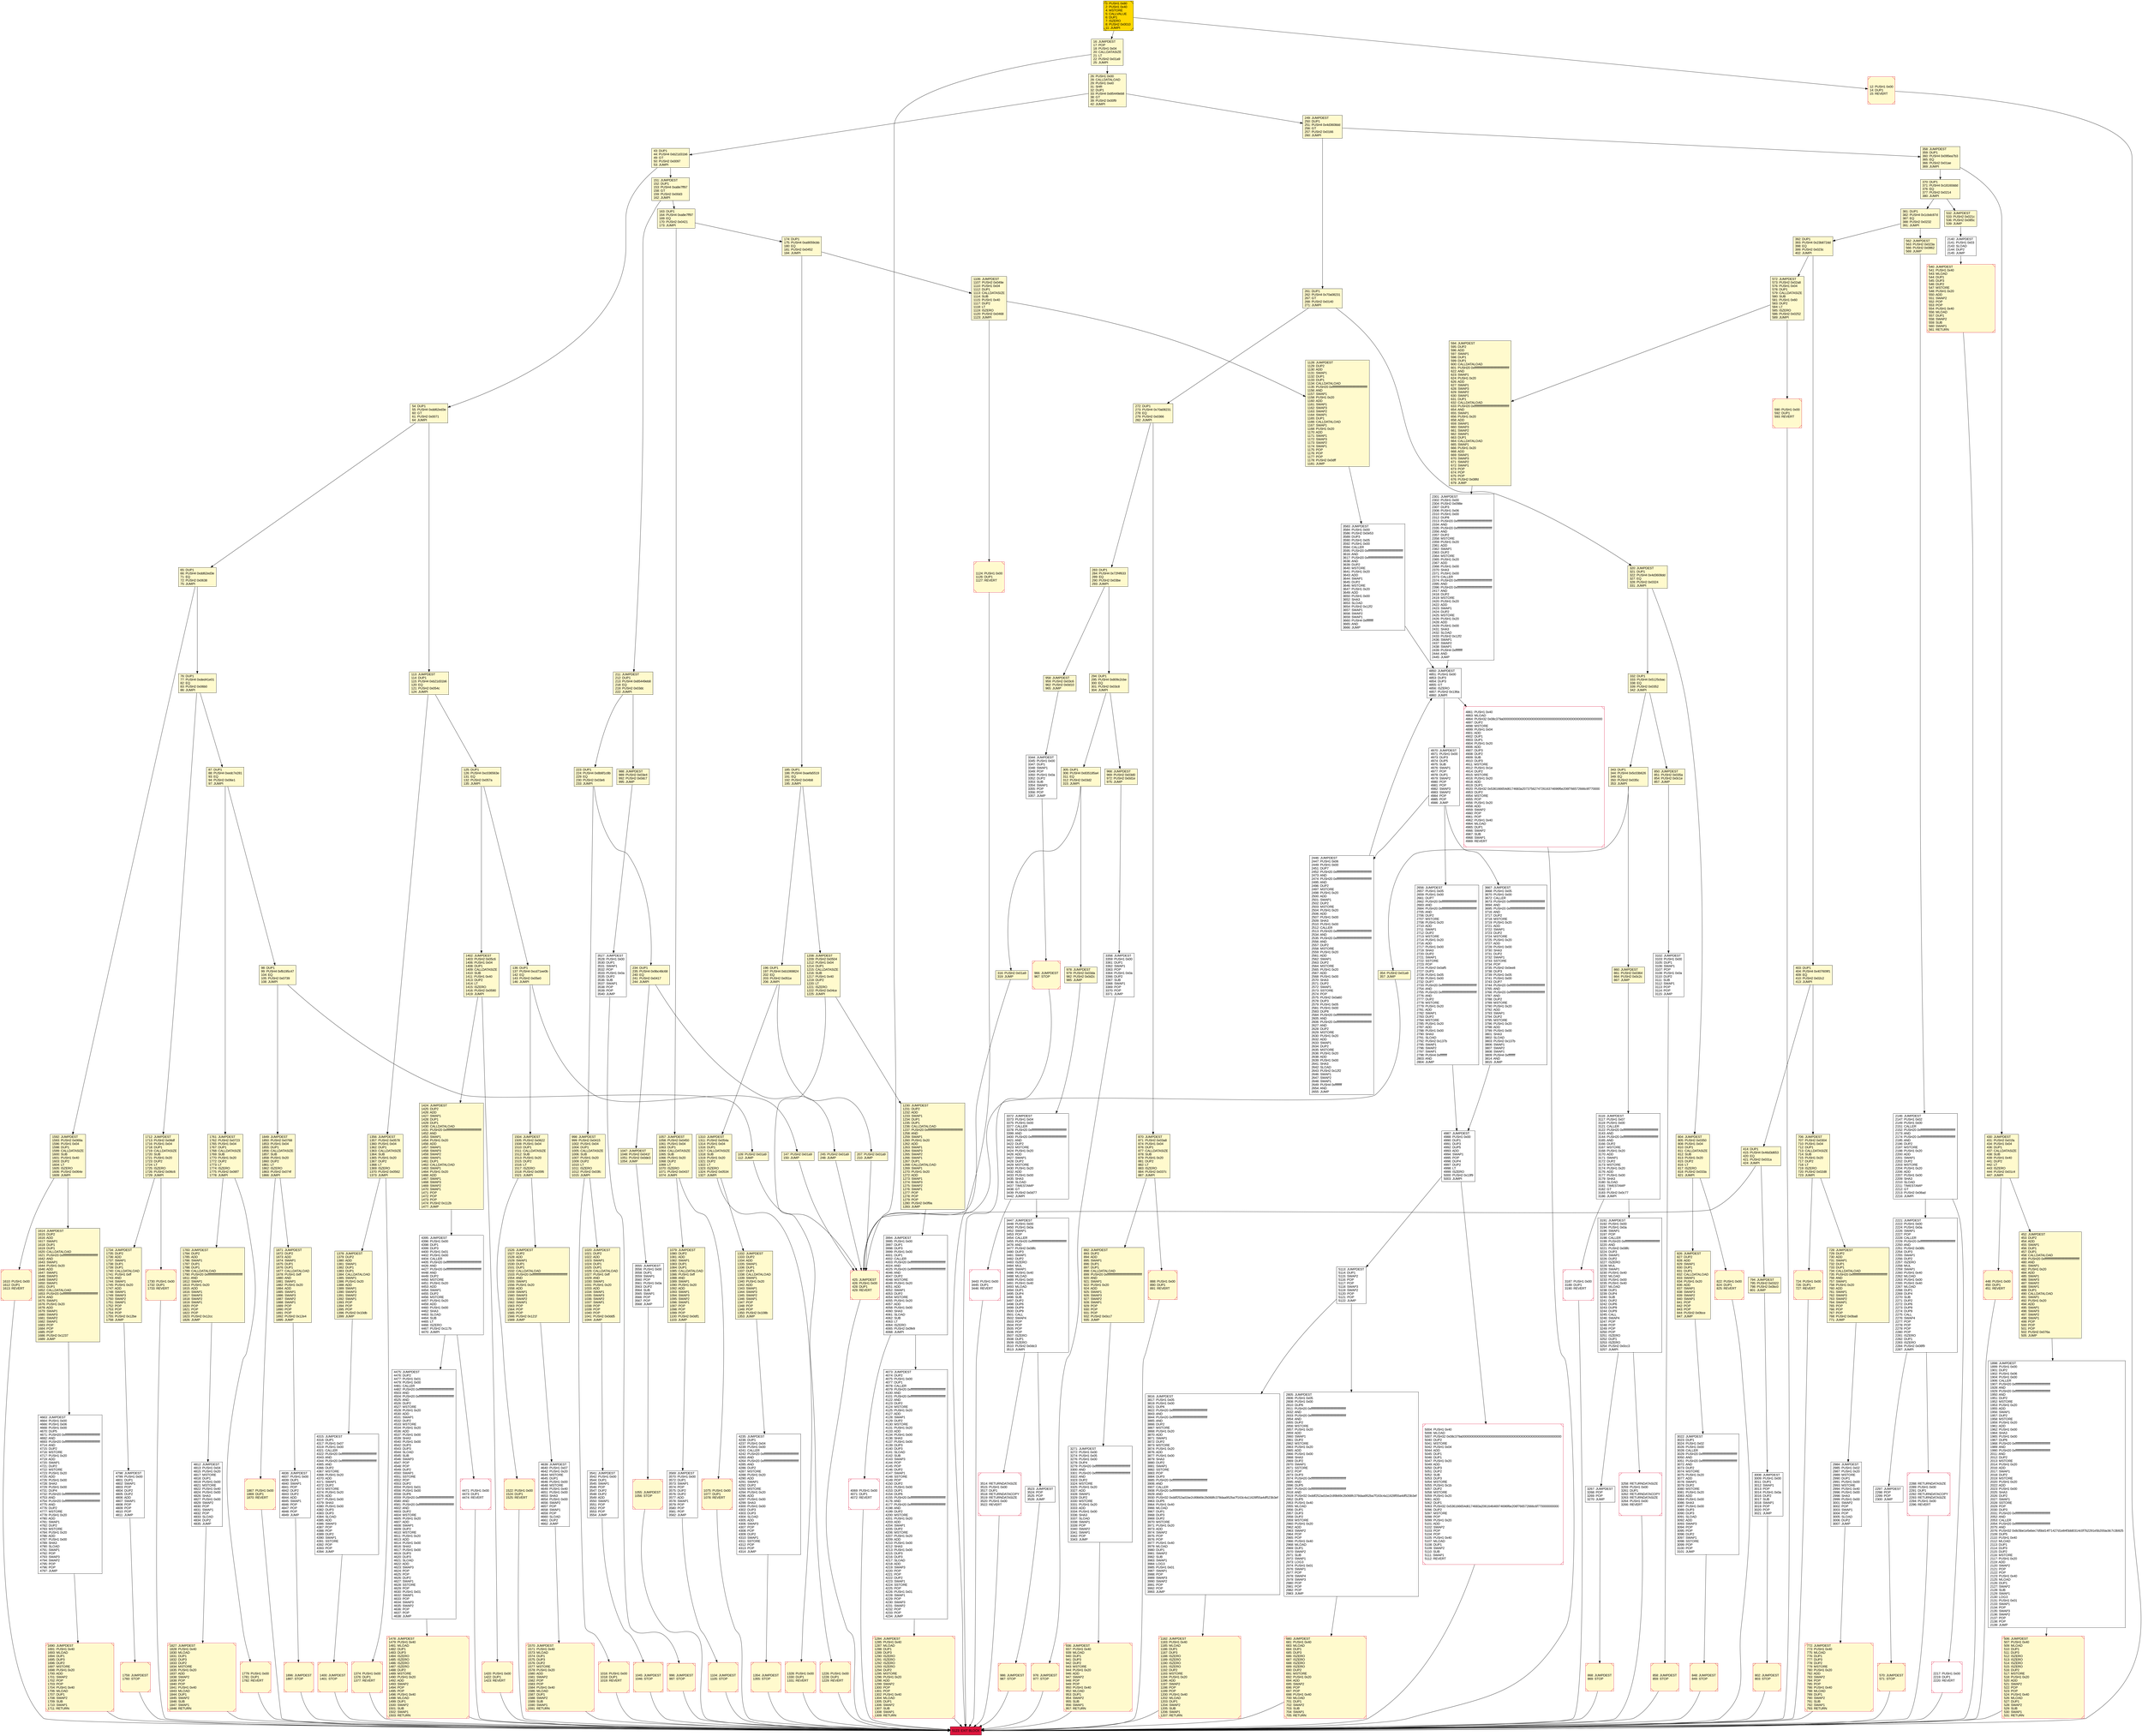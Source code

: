 digraph G {
bgcolor=transparent rankdir=UD;
node [shape=box style=filled color=black fillcolor=white fontname=arial fontcolor=black];
207 [label="207: PUSH2 0x01a9\l210: JUMP\l" fillcolor=lemonchiffon ];
5123 [label="5123: EXIT BLOCK\l" fillcolor=crimson ];
125 [label="125: DUP1\l126: PUSH4 0xc036563e\l131: EQ\l132: PUSH2 0x057a\l135: JUMPI\l" fillcolor=lemonchiffon ];
958 [label="958: JUMPDEST\l959: PUSH2 0x03c6\l962: PUSH2 0x0d10\l965: JUMP\l" fillcolor=lemonchiffon ];
3541 [label="3541: JUMPDEST\l3542: PUSH1 0x00\l3544: DUP1\l3545: SWAP1\l3546: POP\l3547: DUP2\l3548: DUP2\l3549: ADD\l3550: SWAP1\l3551: POP\l3552: POP\l3553: POP\l3554: JUMP\l" ];
1230 [label="1230: JUMPDEST\l1231: DUP2\l1232: ADD\l1233: SWAP1\l1234: DUP1\l1235: DUP1\l1236: CALLDATALOAD\l1237: PUSH20 0xffffffffffffffffffffffffffffffffffffffff\l1258: AND\l1259: SWAP1\l1260: PUSH1 0x20\l1262: ADD\l1263: SWAP1\l1264: SWAP3\l1265: SWAP2\l1266: SWAP1\l1267: DUP1\l1268: CALLDATALOAD\l1269: SWAP1\l1270: PUSH1 0x20\l1272: ADD\l1273: SWAP1\l1274: SWAP3\l1275: SWAP2\l1276: SWAP1\l1277: POP\l1278: POP\l1279: POP\l1280: PUSH2 0x0f9a\l1283: JUMP\l" fillcolor=lemonchiffon ];
2217 [label="2217: PUSH1 0x00\l2219: DUP1\l2220: REVERT\l" shape=Msquare color=crimson ];
414 [label="414: DUP1\l415: PUSH4 0x46d3d653\l420: EQ\l421: PUSH2 0x031a\l424: JUMPI\l" fillcolor=lemonchiffon ];
1849 [label="1849: JUMPDEST\l1850: PUSH2 0x0768\l1853: PUSH1 0x04\l1855: DUP1\l1856: CALLDATASIZE\l1857: SUB\l1858: PUSH1 0x20\l1860: DUP2\l1861: LT\l1862: ISZERO\l1863: PUSH2 0x074f\l1866: JUMPI\l" fillcolor=lemonchiffon ];
185 [label="185: DUP1\l186: PUSH4 0xaefa5519\l191: EQ\l192: PUSH2 0x04b8\l195: JUMPI\l" fillcolor=lemonchiffon ];
4315 [label="4315: JUMPDEST\l4316: DUP1\l4317: PUSH1 0x07\l4319: PUSH1 0x00\l4321: CALLER\l4322: PUSH20 0xffffffffffffffffffffffffffffffffffffffff\l4343: AND\l4344: PUSH20 0xffffffffffffffffffffffffffffffffffffffff\l4365: AND\l4366: DUP2\l4367: MSTORE\l4368: PUSH1 0x20\l4370: ADD\l4371: SWAP1\l4372: DUP2\l4373: MSTORE\l4374: PUSH1 0x20\l4376: ADD\l4377: PUSH1 0x00\l4379: SHA3\l4380: PUSH1 0x00\l4382: DUP3\l4383: DUP3\l4384: SLOAD\l4385: ADD\l4386: SWAP3\l4387: POP\l4388: POP\l4389: DUP2\l4390: SWAP1\l4391: SSTORE\l4392: POP\l4393: POP\l4394: JUMP\l" ];
163 [label="163: DUP1\l164: PUSH4 0xa8e7ff97\l169: EQ\l170: PUSH2 0x0421\l173: JUMPI\l" fillcolor=lemonchiffon ];
892 [label="892: JUMPDEST\l893: DUP2\l894: ADD\l895: SWAP1\l896: DUP1\l897: DUP1\l898: CALLDATALOAD\l899: PUSH20 0xffffffffffffffffffffffffffffffffffffffff\l920: AND\l921: SWAP1\l922: PUSH1 0x20\l924: ADD\l925: SWAP1\l926: SWAP3\l927: SWAP2\l928: SWAP1\l929: POP\l930: POP\l931: POP\l932: PUSH2 0x0cc7\l935: JUMP\l" fillcolor=lemonchiffon ];
283 [label="283: DUP1\l284: PUSH4 0x72f4f633\l289: EQ\l290: PUSH2 0x03be\l293: JUMPI\l" fillcolor=lemonchiffon ];
4812 [label="4812: JUMPDEST\l4813: PUSH1 0x04\l4815: PUSH1 0x20\l4817: MSTORE\l4818: DUP1\l4819: PUSH1 0x00\l4821: MSTORE\l4822: PUSH1 0x40\l4824: PUSH1 0x00\l4826: SHA3\l4827: PUSH1 0x00\l4829: SWAP2\l4830: POP\l4831: SWAP1\l4832: POP\l4833: SLOAD\l4834: DUP2\l4835: JUMP\l" ];
3191 [label="3191: JUMPDEST\l3192: PUSH1 0x00\l3194: PUSH1 0x0a\l3196: SWAP1\l3197: POP\l3198: CALLER\l3199: PUSH20 0xffffffffffffffffffffffffffffffffffffffff\l3220: AND\l3221: PUSH2 0x08fc\l3224: DUP3\l3225: SWAP1\l3226: DUP2\l3227: ISZERO\l3228: MUL\l3229: SWAP1\l3230: PUSH1 0x40\l3232: MLOAD\l3233: PUSH1 0x00\l3235: PUSH1 0x40\l3237: MLOAD\l3238: DUP1\l3239: DUP4\l3240: SUB\l3241: DUP2\l3242: DUP6\l3243: DUP9\l3244: DUP9\l3245: CALL\l3246: SWAP4\l3247: POP\l3248: POP\l3249: POP\l3250: POP\l3251: ISZERO\l3252: DUP1\l3253: ISZERO\l3254: PUSH2 0x0cc3\l3257: JUMPI\l" ];
0 [label="0: PUSH1 0x80\l2: PUSH1 0x40\l4: MSTORE\l5: CALLVALUE\l6: DUP1\l7: ISZERO\l8: PUSH2 0x0010\l11: JUMPI\l" fillcolor=lemonchiffon shape=Msquare fillcolor=gold ];
936 [label="936: JUMPDEST\l937: PUSH1 0x40\l939: MLOAD\l940: DUP1\l941: DUP3\l942: DUP2\l943: MSTORE\l944: PUSH1 0x20\l946: ADD\l947: SWAP2\l948: POP\l949: POP\l950: PUSH1 0x40\l952: MLOAD\l953: DUP1\l954: SWAP2\l955: SUB\l956: SWAP1\l957: RETURN\l" fillcolor=lemonchiffon shape=Msquare color=crimson ];
392 [label="392: DUP1\l393: PUSH4 0x23b872dd\l398: EQ\l399: PUSH2 0x023c\l402: JUMPI\l" fillcolor=lemonchiffon ];
728 [label="728: JUMPDEST\l729: DUP2\l730: ADD\l731: SWAP1\l732: DUP1\l733: DUP1\l734: CALLDATALOAD\l735: PUSH20 0xffffffffffffffffffffffffffffffffffffffff\l756: AND\l757: SWAP1\l758: PUSH1 0x20\l760: ADD\l761: SWAP1\l762: SWAP3\l763: SWAP2\l764: SWAP1\l765: POP\l766: POP\l767: POP\l768: PUSH2 0x0ba8\l771: JUMP\l" fillcolor=lemonchiffon ];
3372 [label="3372: JUMPDEST\l3373: PUSH1 0x04\l3375: PUSH1 0x00\l3377: CALLER\l3378: PUSH20 0xffffffffffffffffffffffffffffffffffffffff\l3399: AND\l3400: PUSH20 0xffffffffffffffffffffffffffffffffffffffff\l3421: AND\l3422: DUP2\l3423: MSTORE\l3424: PUSH1 0x20\l3426: ADD\l3427: SWAP1\l3428: DUP2\l3429: MSTORE\l3430: PUSH1 0x20\l3432: ADD\l3433: PUSH1 0x00\l3435: SHA3\l3436: SLOAD\l3437: TIMESTAMP\l3438: GT\l3439: PUSH2 0x0d77\l3442: JUMPI\l" ];
3569 [label="3569: JUMPDEST\l3570: PUSH1 0x00\l3572: DUP1\l3573: SWAP1\l3574: POP\l3575: DUP2\l3576: DUP2\l3577: ADD\l3578: SWAP1\l3579: POP\l3580: POP\l3581: POP\l3582: JUMP\l" ];
4850 [label="4850: JUMPDEST\l4851: PUSH1 0x00\l4853: DUP3\l4854: DUP3\l4855: GT\l4856: ISZERO\l4857: PUSH2 0x136a\l4860: JUMPI\l" ];
826 [label="826: JUMPDEST\l827: DUP2\l828: ADD\l829: SWAP1\l830: DUP1\l831: DUP1\l832: CALLDATALOAD\l833: SWAP1\l834: PUSH1 0x20\l836: ADD\l837: SWAP1\l838: SWAP3\l839: SWAP2\l840: SWAP1\l841: POP\l842: POP\l843: POP\l844: PUSH2 0x0bce\l847: JUMP\l" fillcolor=lemonchiffon ];
1690 [label="1690: JUMPDEST\l1691: PUSH1 0x40\l1693: MLOAD\l1694: DUP1\l1695: DUP3\l1696: DUP2\l1697: MSTORE\l1698: PUSH1 0x20\l1700: ADD\l1701: SWAP2\l1702: POP\l1703: POP\l1704: PUSH1 0x40\l1706: MLOAD\l1707: DUP1\l1708: SWAP2\l1709: SUB\l1710: SWAP1\l1711: RETURN\l" fillcolor=lemonchiffon shape=Msquare color=crimson ];
151 [label="151: JUMPDEST\l152: DUP1\l153: PUSH4 0xa8e7ff97\l158: GT\l159: PUSH2 0x00d3\l162: JUMPI\l" fillcolor=lemonchiffon ];
1420 [label="1420: PUSH1 0x00\l1422: DUP1\l1423: REVERT\l" fillcolor=lemonchiffon shape=Msquare color=crimson ];
1504 [label="1504: JUMPDEST\l1505: PUSH2 0x0622\l1508: PUSH1 0x04\l1510: DUP1\l1511: CALLDATASIZE\l1512: SUB\l1513: PUSH1 0x20\l1515: DUP2\l1516: LT\l1517: ISZERO\l1518: PUSH2 0x05f6\l1521: JUMPI\l" fillcolor=lemonchiffon ];
4663 [label="4663: JUMPDEST\l4664: PUSH1 0x00\l4666: PUSH1 0x06\l4668: PUSH1 0x00\l4670: DUP5\l4671: PUSH20 0xffffffffffffffffffffffffffffffffffffffff\l4692: AND\l4693: PUSH20 0xffffffffffffffffffffffffffffffffffffffff\l4714: AND\l4715: DUP2\l4716: MSTORE\l4717: PUSH1 0x20\l4719: ADD\l4720: SWAP1\l4721: DUP2\l4722: MSTORE\l4723: PUSH1 0x20\l4725: ADD\l4726: PUSH1 0x00\l4728: SHA3\l4729: PUSH1 0x00\l4731: DUP4\l4732: PUSH20 0xffffffffffffffffffffffffffffffffffffffff\l4753: AND\l4754: PUSH20 0xffffffffffffffffffffffffffffffffffffffff\l4775: AND\l4776: DUP2\l4777: MSTORE\l4778: PUSH1 0x20\l4780: ADD\l4781: SWAP1\l4782: DUP2\l4783: MSTORE\l4784: PUSH1 0x20\l4786: ADD\l4787: PUSH1 0x00\l4789: SHA3\l4790: SLOAD\l4791: SWAP1\l4792: POP\l4793: SWAP3\l4794: SWAP2\l4795: POP\l4796: POP\l4797: JUMP\l" ];
358 [label="358: JUMPDEST\l359: DUP1\l360: PUSH4 0x095ea7b3\l365: EQ\l366: PUSH2 0x01ae\l369: JUMPI\l" fillcolor=lemonchiffon ];
1128 [label="1128: JUMPDEST\l1129: DUP2\l1130: ADD\l1131: SWAP1\l1132: DUP1\l1133: DUP1\l1134: CALLDATALOAD\l1135: PUSH20 0xffffffffffffffffffffffffffffffffffffffff\l1156: AND\l1157: SWAP1\l1158: PUSH1 0x20\l1160: ADD\l1161: SWAP1\l1162: SWAP3\l1163: SWAP2\l1164: SWAP1\l1165: DUP1\l1166: CALLDATALOAD\l1167: SWAP1\l1168: PUSH1 0x20\l1170: ADD\l1171: SWAP1\l1172: SWAP3\l1173: SWAP2\l1174: SWAP1\l1175: POP\l1176: POP\l1177: POP\l1178: PUSH2 0x0dff\l1181: JUMP\l" fillcolor=lemonchiffon ];
562 [label="562: JUMPDEST\l563: PUSH2 0x023a\l566: PUSH2 0x0862\l569: JUMP\l" fillcolor=lemonchiffon ];
3102 [label="3102: JUMPDEST\l3103: PUSH1 0x00\l3105: DUP1\l3106: SWAP1\l3107: POP\l3108: PUSH1 0x0a\l3110: DUP2\l3111: SUB\l3112: SWAP1\l3113: POP\l3114: POP\l3115: JUMP\l" ];
3358 [label="3358: JUMPDEST\l3359: PUSH1 0x00\l3361: DUP1\l3362: SWAP1\l3363: POP\l3364: PUSH1 0x0a\l3366: DUP2\l3367: SUB\l3368: SWAP1\l3369: POP\l3370: POP\l3371: JUMP\l" ];
4836 [label="4836: JUMPDEST\l4837: PUSH1 0x00\l4839: DUP1\l4840: SWAP1\l4841: POP\l4842: DUP2\l4843: DUP2\l4844: ADD\l4845: SWAP1\l4846: POP\l4847: POP\l4848: POP\l4849: JUMP\l" ];
968 [label="968: JUMPDEST\l969: PUSH2 0x03d0\l972: PUSH2 0x0d1e\l975: JUMP\l" fillcolor=lemonchiffon ];
245 [label="245: PUSH2 0x01a9\l248: JUMP\l" fillcolor=lemonchiffon ];
1284 [label="1284: JUMPDEST\l1285: PUSH1 0x40\l1287: MLOAD\l1288: DUP1\l1289: DUP3\l1290: ISZERO\l1291: ISZERO\l1292: ISZERO\l1293: ISZERO\l1294: DUP2\l1295: MSTORE\l1296: PUSH1 0x20\l1298: ADD\l1299: SWAP2\l1300: POP\l1301: POP\l1302: PUSH1 0x40\l1304: MLOAD\l1305: DUP1\l1306: SWAP2\l1307: SUB\l1308: SWAP1\l1309: RETURN\l" fillcolor=lemonchiffon shape=Msquare color=crimson ];
370 [label="370: DUP1\l371: PUSH4 0x18160ddd\l376: EQ\l377: PUSH2 0x0214\l380: JUMPI\l" fillcolor=lemonchiffon ];
4970 [label="4970: JUMPDEST\l4971: PUSH1 0x00\l4973: DUP3\l4974: DUP5\l4975: SUB\l4976: SWAP1\l4977: POP\l4978: DUP1\l4979: SWAP2\l4980: POP\l4981: POP\l4982: SWAP3\l4983: SWAP2\l4984: POP\l4985: POP\l4986: JUMP\l" ];
850 [label="850: JUMPDEST\l851: PUSH2 0x035a\l854: PUSH2 0x0c1e\l857: JUMP\l" fillcolor=lemonchiffon ];
3344 [label="3344: JUMPDEST\l3345: PUSH1 0x00\l3347: DUP1\l3348: SWAP1\l3349: POP\l3350: PUSH1 0x0a\l3352: DUP2\l3353: SUB\l3354: SWAP1\l3355: POP\l3356: POP\l3357: JUMP\l" ];
1871 [label="1871: JUMPDEST\l1872: DUP2\l1873: ADD\l1874: SWAP1\l1875: DUP1\l1876: DUP1\l1877: CALLDATALOAD\l1878: PUSH1 0xff\l1880: AND\l1881: SWAP1\l1882: PUSH1 0x20\l1884: ADD\l1885: SWAP1\l1886: SWAP3\l1887: SWAP2\l1888: SWAP1\l1889: POP\l1890: POP\l1891: POP\l1892: PUSH2 0x12e4\l1895: JUMP\l" fillcolor=lemonchiffon ];
76 [label="76: DUP1\l77: PUSH4 0xded41e01\l82: EQ\l83: PUSH2 0x06b0\l86: JUMPI\l" fillcolor=lemonchiffon ];
87 [label="87: DUP1\l88: PUSH4 0xedc7e281\l93: EQ\l94: PUSH2 0x06e1\l97: JUMPI\l" fillcolor=lemonchiffon ];
1592 [label="1592: JUMPDEST\l1593: PUSH2 0x069a\l1596: PUSH1 0x04\l1598: DUP1\l1599: CALLDATASIZE\l1600: SUB\l1601: PUSH1 0x40\l1603: DUP2\l1604: LT\l1605: ISZERO\l1606: PUSH2 0x064e\l1609: JUMPI\l" fillcolor=lemonchiffon ];
43 [label="43: DUP1\l44: PUSH4 0xb21d31b6\l49: GT\l50: PUSH2 0x0097\l53: JUMPI\l" fillcolor=lemonchiffon ];
860 [label="860: JUMPDEST\l861: PUSH2 0x0364\l864: PUSH2 0x0c2c\l867: JUMP\l" fillcolor=lemonchiffon ];
976 [label="976: JUMPDEST\l977: STOP\l" fillcolor=lemonchiffon shape=Msquare color=crimson ];
4069 [label="4069: PUSH1 0x00\l4071: DUP1\l4072: REVERT\l" shape=Msquare color=crimson ];
261 [label="261: DUP1\l262: PUSH4 0x70a08231\l267: GT\l268: PUSH2 0x0140\l271: JUMPI\l" fillcolor=lemonchiffon ];
1106 [label="1106: JUMPDEST\l1107: PUSH2 0x049e\l1110: PUSH1 0x04\l1112: DUP1\l1113: CALLDATASIZE\l1114: SUB\l1115: PUSH1 0x40\l1117: DUP2\l1118: LT\l1119: ISZERO\l1120: PUSH2 0x0468\l1123: JUMPI\l" fillcolor=lemonchiffon ];
452 [label="452: JUMPDEST\l453: DUP2\l454: ADD\l455: SWAP1\l456: DUP1\l457: DUP1\l458: CALLDATALOAD\l459: PUSH20 0xffffffffffffffffffffffffffffffffffffffff\l480: AND\l481: SWAP1\l482: PUSH1 0x20\l484: ADD\l485: SWAP1\l486: SWAP3\l487: SWAP2\l488: SWAP1\l489: DUP1\l490: CALLDATALOAD\l491: SWAP1\l492: PUSH1 0x20\l494: ADD\l495: SWAP1\l496: SWAP3\l497: SWAP2\l498: SWAP1\l499: POP\l500: POP\l501: POP\l502: PUSH2 0x076a\l505: JUMP\l" fillcolor=lemonchiffon ];
1759 [label="1759: JUMPDEST\l1760: STOP\l" fillcolor=lemonchiffon shape=Msquare color=crimson ];
3994 [label="3994: JUMPDEST\l3995: PUSH1 0x00\l3997: DUP1\l3998: DUP3\l3999: PUSH1 0x00\l4001: DUP1\l4002: CALLER\l4003: PUSH20 0xffffffffffffffffffffffffffffffffffffffff\l4024: AND\l4025: PUSH20 0xffffffffffffffffffffffffffffffffffffffff\l4046: AND\l4047: DUP2\l4048: MSTORE\l4049: PUSH1 0x20\l4051: ADD\l4052: SWAP1\l4053: DUP2\l4054: MSTORE\l4055: PUSH1 0x20\l4057: ADD\l4058: PUSH1 0x00\l4060: SHA3\l4061: SLOAD\l4062: SUB\l4063: LT\l4064: ISZERO\l4065: PUSH2 0x0fe9\l4068: JUMPI\l" ];
986 [label="986: JUMPDEST\l987: STOP\l" fillcolor=lemonchiffon shape=Msquare color=crimson ];
1356 [label="1356: JUMPDEST\l1357: PUSH2 0x0578\l1360: PUSH1 0x04\l1362: DUP1\l1363: CALLDATASIZE\l1364: SUB\l1365: PUSH1 0x20\l1367: DUP2\l1368: LT\l1369: ISZERO\l1370: PUSH2 0x0562\l1373: JUMPI\l" fillcolor=lemonchiffon ];
332 [label="332: DUP1\l333: PUSH4 0x5125cbac\l338: EQ\l339: PUSH2 0x0352\l342: JUMPI\l" fillcolor=lemonchiffon ];
966 [label="966: JUMPDEST\l967: STOP\l" fillcolor=lemonchiffon shape=Msquare color=crimson ];
1779 [label="1779: PUSH1 0x00\l1781: DUP1\l1782: REVERT\l" fillcolor=lemonchiffon shape=Msquare color=crimson ];
1522 [label="1522: PUSH1 0x00\l1524: DUP1\l1525: REVERT\l" fillcolor=lemonchiffon shape=Msquare color=crimson ];
113 [label="113: JUMPDEST\l114: DUP1\l115: PUSH4 0xb21d31b6\l120: EQ\l121: PUSH2 0x054c\l124: JUMPI\l" fillcolor=lemonchiffon ];
2301 [label="2301: JUMPDEST\l2302: PUSH1 0x00\l2304: PUSH2 0x098e\l2307: DUP3\l2308: PUSH1 0x06\l2310: PUSH1 0x00\l2312: DUP8\l2313: PUSH20 0xffffffffffffffffffffffffffffffffffffffff\l2334: AND\l2335: PUSH20 0xffffffffffffffffffffffffffffffffffffffff\l2356: AND\l2357: DUP2\l2358: MSTORE\l2359: PUSH1 0x20\l2361: ADD\l2362: SWAP1\l2363: DUP2\l2364: MSTORE\l2365: PUSH1 0x20\l2367: ADD\l2368: PUSH1 0x00\l2370: SHA3\l2371: PUSH1 0x00\l2373: CALLER\l2374: PUSH20 0xffffffffffffffffffffffffffffffffffffffff\l2395: AND\l2396: PUSH20 0xffffffffffffffffffffffffffffffffffffffff\l2417: AND\l2418: DUP2\l2419: MSTORE\l2420: PUSH1 0x20\l2422: ADD\l2423: SWAP1\l2424: DUP2\l2425: MSTORE\l2426: PUSH1 0x20\l2428: ADD\l2429: PUSH1 0x00\l2431: SHA3\l2432: SLOAD\l2433: PUSH2 0x12f2\l2436: SWAP1\l2437: SWAP2\l2438: SWAP1\l2439: PUSH4 0xffffffff\l2444: AND\l2445: JUMP\l" ];
988 [label="988: JUMPDEST\l989: PUSH2 0x03e4\l992: PUSH2 0x0dc7\l995: JUMP\l" fillcolor=lemonchiffon ];
26 [label="26: PUSH1 0x00\l28: CALLDATALOAD\l29: PUSH1 0xe0\l31: SHR\l32: DUP1\l33: PUSH4 0x85449eb8\l38: GT\l39: PUSH2 0x00f9\l42: JUMPI\l" fillcolor=lemonchiffon ];
2221 [label="2221: JUMPDEST\l2222: PUSH1 0x00\l2224: PUSH1 0x0a\l2226: SWAP1\l2227: POP\l2228: CALLER\l2229: PUSH20 0xffffffffffffffffffffffffffffffffffffffff\l2250: AND\l2251: PUSH2 0x08fc\l2254: DUP3\l2255: SWAP1\l2256: DUP2\l2257: ISZERO\l2258: MUL\l2259: SWAP1\l2260: PUSH1 0x40\l2262: MLOAD\l2263: PUSH1 0x00\l2265: PUSH1 0x40\l2267: MLOAD\l2268: DUP1\l2269: DUP4\l2270: SUB\l2271: DUP2\l2272: DUP6\l2273: DUP9\l2274: DUP9\l2275: CALL\l2276: SWAP4\l2277: POP\l2278: POP\l2279: POP\l2280: POP\l2281: ISZERO\l2282: DUP1\l2283: ISZERO\l2284: PUSH2 0x08f9\l2287: JUMPI\l" ];
1016 [label="1016: PUSH1 0x00\l1018: DUP1\l1019: REVERT\l" fillcolor=lemonchiffon shape=Msquare color=crimson ];
147 [label="147: PUSH2 0x01a9\l150: JUMP\l" fillcolor=lemonchiffon ];
2446 [label="2446: JUMPDEST\l2447: PUSH1 0x06\l2449: PUSH1 0x00\l2451: DUP7\l2452: PUSH20 0xffffffffffffffffffffffffffffffffffffffff\l2473: AND\l2474: PUSH20 0xffffffffffffffffffffffffffffffffffffffff\l2495: AND\l2496: DUP2\l2497: MSTORE\l2498: PUSH1 0x20\l2500: ADD\l2501: SWAP1\l2502: DUP2\l2503: MSTORE\l2504: PUSH1 0x20\l2506: ADD\l2507: PUSH1 0x00\l2509: SHA3\l2510: PUSH1 0x00\l2512: CALLER\l2513: PUSH20 0xffffffffffffffffffffffffffffffffffffffff\l2534: AND\l2535: PUSH20 0xffffffffffffffffffffffffffffffffffffffff\l2556: AND\l2557: DUP2\l2558: MSTORE\l2559: PUSH1 0x20\l2561: ADD\l2562: SWAP1\l2563: DUP2\l2564: MSTORE\l2565: PUSH1 0x20\l2567: ADD\l2568: PUSH1 0x00\l2570: SHA3\l2571: DUP2\l2572: SWAP1\l2573: SSTORE\l2574: POP\l2575: PUSH2 0x0a60\l2578: DUP3\l2579: PUSH1 0x05\l2581: PUSH1 0x00\l2583: DUP8\l2584: PUSH20 0xffffffffffffffffffffffffffffffffffffffff\l2605: AND\l2606: PUSH20 0xffffffffffffffffffffffffffffffffffffffff\l2627: AND\l2628: DUP2\l2629: MSTORE\l2630: PUSH1 0x20\l2632: ADD\l2633: SWAP1\l2634: DUP2\l2635: MSTORE\l2636: PUSH1 0x20\l2638: ADD\l2639: PUSH1 0x00\l2641: SHA3\l2642: SLOAD\l2643: PUSH2 0x12f2\l2646: SWAP1\l2647: SWAP2\l2648: SWAP1\l2649: PUSH4 0xffffffff\l2654: AND\l2655: JUMP\l" ];
448 [label="448: PUSH1 0x00\l450: DUP1\l451: REVERT\l" fillcolor=lemonchiffon shape=Msquare color=crimson ];
1730 [label="1730: PUSH1 0x00\l1732: DUP1\l1733: REVERT\l" fillcolor=lemonchiffon shape=Msquare color=crimson ];
1226 [label="1226: PUSH1 0x00\l1228: DUP1\l1229: REVERT\l" fillcolor=lemonchiffon shape=Msquare color=crimson ];
16 [label="16: JUMPDEST\l17: POP\l18: PUSH1 0x04\l20: CALLDATASIZE\l21: LT\l22: PUSH2 0x01a9\l25: JUMPI\l" fillcolor=lemonchiffon ];
4798 [label="4798: JUMPDEST\l4799: PUSH1 0x00\l4801: DUP1\l4802: SWAP1\l4803: POP\l4804: DUP2\l4805: DUP2\l4806: ADD\l4807: SWAP1\l4808: POP\l4809: POP\l4810: POP\l4811: JUMP\l" ];
3271 [label="3271: JUMPDEST\l3272: PUSH1 0x00\l3274: PUSH1 0x05\l3276: PUSH1 0x00\l3278: DUP4\l3279: PUSH20 0xffffffffffffffffffffffffffffffffffffffff\l3300: AND\l3301: PUSH20 0xffffffffffffffffffffffffffffffffffffffff\l3322: AND\l3323: DUP2\l3324: MSTORE\l3325: PUSH1 0x20\l3327: ADD\l3328: SWAP1\l3329: DUP2\l3330: MSTORE\l3331: PUSH1 0x20\l3333: ADD\l3334: PUSH1 0x00\l3336: SHA3\l3337: SLOAD\l3338: SWAP1\l3339: POP\l3340: SWAP2\l3341: SWAP1\l3342: POP\l3343: JUMP\l" ];
996 [label="996: JUMPDEST\l997: STOP\l" fillcolor=lemonchiffon shape=Msquare color=crimson ];
272 [label="272: DUP1\l273: PUSH4 0x70a08231\l278: EQ\l279: PUSH2 0x0366\l282: JUMPI\l" fillcolor=lemonchiffon ];
724 [label="724: PUSH1 0x00\l726: DUP1\l727: REVERT\l" fillcolor=lemonchiffon shape=Msquare color=crimson ];
2984 [label="2984: JUMPDEST\l2985: PUSH1 0x02\l2987: PUSH1 0x20\l2989: MSTORE\l2990: DUP1\l2991: PUSH1 0x00\l2993: MSTORE\l2994: PUSH1 0x40\l2996: PUSH1 0x00\l2998: SHA3\l2999: PUSH1 0x00\l3001: SWAP2\l3002: POP\l3003: SWAP1\l3004: POP\l3005: SLOAD\l3006: DUP2\l3007: JUMP\l" ];
2656 [label="2656: JUMPDEST\l2657: PUSH1 0x05\l2659: PUSH1 0x00\l2661: DUP7\l2662: PUSH20 0xffffffffffffffffffffffffffffffffffffffff\l2683: AND\l2684: PUSH20 0xffffffffffffffffffffffffffffffffffffffff\l2705: AND\l2706: DUP2\l2707: MSTORE\l2708: PUSH1 0x20\l2710: ADD\l2711: SWAP1\l2712: DUP2\l2713: MSTORE\l2714: PUSH1 0x20\l2716: ADD\l2717: PUSH1 0x00\l2719: SHA3\l2720: DUP2\l2721: SWAP1\l2722: SSTORE\l2723: POP\l2724: PUSH2 0x0af5\l2727: DUP3\l2728: PUSH1 0x05\l2730: PUSH1 0x00\l2732: DUP7\l2733: PUSH20 0xffffffffffffffffffffffffffffffffffffffff\l2754: AND\l2755: PUSH20 0xffffffffffffffffffffffffffffffffffffffff\l2776: AND\l2777: DUP2\l2778: MSTORE\l2779: PUSH1 0x20\l2781: ADD\l2782: SWAP1\l2783: DUP2\l2784: MSTORE\l2785: PUSH1 0x20\l2787: ADD\l2788: PUSH1 0x00\l2790: SHA3\l2791: SLOAD\l2792: PUSH2 0x137b\l2795: SWAP1\l2796: SWAP2\l2797: SWAP1\l2798: PUSH4 0xffffffff\l2803: AND\l2804: JUMP\l" ];
1898 [label="1898: JUMPDEST\l1899: PUSH1 0x00\l1901: DUP2\l1902: PUSH1 0x06\l1904: PUSH1 0x00\l1906: CALLER\l1907: PUSH20 0xffffffffffffffffffffffffffffffffffffffff\l1928: AND\l1929: PUSH20 0xffffffffffffffffffffffffffffffffffffffff\l1950: AND\l1951: DUP2\l1952: MSTORE\l1953: PUSH1 0x20\l1955: ADD\l1956: SWAP1\l1957: DUP2\l1958: MSTORE\l1959: PUSH1 0x20\l1961: ADD\l1962: PUSH1 0x00\l1964: SHA3\l1965: PUSH1 0x00\l1967: DUP6\l1968: PUSH20 0xffffffffffffffffffffffffffffffffffffffff\l1989: AND\l1990: PUSH20 0xffffffffffffffffffffffffffffffffffffffff\l2011: AND\l2012: DUP2\l2013: MSTORE\l2014: PUSH1 0x20\l2016: ADD\l2017: SWAP1\l2018: DUP2\l2019: MSTORE\l2020: PUSH1 0x20\l2022: ADD\l2023: PUSH1 0x00\l2025: SHA3\l2026: DUP2\l2027: SWAP1\l2028: SSTORE\l2029: POP\l2030: DUP3\l2031: PUSH20 0xffffffffffffffffffffffffffffffffffffffff\l2052: AND\l2053: CALLER\l2054: PUSH20 0xffffffffffffffffffffffffffffffffffffffff\l2075: AND\l2076: PUSH32 0x8c5be1e5ebec7d5bd14f71427d1e84f3dd0314c0f7b2291e5b200ac8c7c3b925\l2109: DUP5\l2110: PUSH1 0x40\l2112: MLOAD\l2113: DUP1\l2114: DUP3\l2115: DUP2\l2116: MSTORE\l2117: PUSH1 0x20\l2119: ADD\l2120: SWAP2\l2121: POP\l2122: POP\l2123: PUSH1 0x40\l2125: MLOAD\l2126: DUP1\l2127: SWAP2\l2128: SUB\l2129: SWAP1\l2130: LOG3\l2131: PUSH1 0x01\l2133: SWAP1\l2134: POP\l2135: SWAP3\l2136: SWAP2\l2137: POP\l2138: POP\l2139: JUMP\l" ];
234 [label="234: DUP1\l235: PUSH4 0x9bc48c68\l240: EQ\l241: PUSH2 0x0417\l244: JUMPI\l" fillcolor=lemonchiffon ];
1332 [label="1332: JUMPDEST\l1333: DUP2\l1334: ADD\l1335: SWAP1\l1336: DUP1\l1337: DUP1\l1338: CALLDATALOAD\l1339: SWAP1\l1340: PUSH1 0x20\l1342: ADD\l1343: SWAP1\l1344: SWAP3\l1345: SWAP2\l1346: SWAP1\l1347: POP\l1348: POP\l1349: POP\l1350: PUSH2 0x108b\l1353: JUMP\l" fillcolor=lemonchiffon ];
1045 [label="1045: JUMPDEST\l1046: STOP\l" fillcolor=lemonchiffon shape=Msquare color=crimson ];
572 [label="572: JUMPDEST\l573: PUSH2 0x02a8\l576: PUSH1 0x04\l578: DUP1\l579: CALLDATASIZE\l580: SUB\l581: PUSH1 0x60\l583: DUP2\l584: LT\l585: ISZERO\l586: PUSH2 0x0252\l589: JUMPI\l" fillcolor=lemonchiffon ];
3667 [label="3667: JUMPDEST\l3668: PUSH1 0x05\l3670: PUSH1 0x00\l3672: CALLER\l3673: PUSH20 0xffffffffffffffffffffffffffffffffffffffff\l3694: AND\l3695: PUSH20 0xffffffffffffffffffffffffffffffffffffffff\l3716: AND\l3717: DUP2\l3718: MSTORE\l3719: PUSH1 0x20\l3721: ADD\l3722: SWAP1\l3723: DUP2\l3724: MSTORE\l3725: PUSH1 0x20\l3727: ADD\l3728: PUSH1 0x00\l3730: SHA3\l3731: DUP2\l3732: SWAP1\l3733: SSTORE\l3734: POP\l3735: PUSH2 0x0ee8\l3738: DUP3\l3739: PUSH1 0x05\l3741: PUSH1 0x00\l3743: DUP7\l3744: PUSH20 0xffffffffffffffffffffffffffffffffffffffff\l3765: AND\l3766: PUSH20 0xffffffffffffffffffffffffffffffffffffffff\l3787: AND\l3788: DUP2\l3789: MSTORE\l3790: PUSH1 0x20\l3792: ADD\l3793: SWAP1\l3794: DUP2\l3795: MSTORE\l3796: PUSH1 0x20\l3798: ADD\l3799: PUSH1 0x00\l3801: SHA3\l3802: SLOAD\l3803: PUSH2 0x137b\l3806: SWAP1\l3807: SWAP2\l3808: SWAP1\l3809: PUSH4 0xffffffff\l3814: AND\l3815: JUMP\l" ];
1047 [label="1047: JUMPDEST\l1048: PUSH2 0x041f\l1051: PUSH2 0x0de3\l1054: JUMP\l" fillcolor=lemonchiffon ];
1079 [label="1079: JUMPDEST\l1080: DUP2\l1081: ADD\l1082: SWAP1\l1083: DUP1\l1084: DUP1\l1085: CALLDATALOAD\l1086: PUSH1 0xff\l1088: AND\l1089: SWAP1\l1090: PUSH1 0x20\l1092: ADD\l1093: SWAP1\l1094: SWAP3\l1095: SWAP2\l1096: SWAP1\l1097: POP\l1098: POP\l1099: POP\l1100: PUSH2 0x0df1\l1103: JUMP\l" fillcolor=lemonchiffon ];
1734 [label="1734: JUMPDEST\l1735: DUP2\l1736: ADD\l1737: SWAP1\l1738: DUP1\l1739: DUP1\l1740: CALLDATALOAD\l1741: PUSH1 0xff\l1743: AND\l1744: SWAP1\l1745: PUSH1 0x20\l1747: ADD\l1748: SWAP1\l1749: SWAP3\l1750: SWAP2\l1751: SWAP1\l1752: POP\l1753: POP\l1754: POP\l1755: PUSH2 0x12be\l1758: JUMP\l" fillcolor=lemonchiffon ];
4861 [label="4861: PUSH1 0x40\l4863: MLOAD\l4864: PUSH32 0x08c379a000000000000000000000000000000000000000000000000000000000\l4897: DUP2\l4898: MSTORE\l4899: PUSH1 0x04\l4901: ADD\l4902: DUP1\l4903: DUP1\l4904: PUSH1 0x20\l4906: ADD\l4907: DUP3\l4908: DUP2\l4909: SUB\l4910: DUP3\l4911: MSTORE\l4912: PUSH1 0x1e\l4914: DUP2\l4915: MSTORE\l4916: PUSH1 0x20\l4918: ADD\l4919: DUP1\l4920: PUSH32 0x536166654d6174683a207375627472616374696f6e206f766572666c6f770000\l4953: DUP2\l4954: MSTORE\l4955: POP\l4956: PUSH1 0x20\l4958: ADD\l4959: SWAP2\l4960: POP\l4961: POP\l4962: PUSH1 0x40\l4964: MLOAD\l4965: DUP1\l4966: SWAP2\l4967: SUB\l4968: SWAP1\l4969: REVERT\l" shape=Msquare color=crimson ];
3267 [label="3267: JUMPDEST\l3268: POP\l3269: POP\l3270: JUMP\l" ];
3523 [label="3523: JUMPDEST\l3524: POP\l3525: POP\l3526: JUMP\l" ];
3447 [label="3447: JUMPDEST\l3448: PUSH1 0x00\l3450: PUSH1 0x0a\l3452: SWAP1\l3453: POP\l3454: CALLER\l3455: PUSH20 0xffffffffffffffffffffffffffffffffffffffff\l3476: AND\l3477: PUSH2 0x08fc\l3480: DUP3\l3481: SWAP1\l3482: DUP2\l3483: ISZERO\l3484: MUL\l3485: SWAP1\l3486: PUSH1 0x40\l3488: MLOAD\l3489: PUSH1 0x00\l3491: PUSH1 0x40\l3493: MLOAD\l3494: DUP1\l3495: DUP4\l3496: SUB\l3497: DUP2\l3498: DUP6\l3499: DUP9\l3500: DUP9\l3501: CALL\l3502: SWAP4\l3503: POP\l3504: POP\l3505: POP\l3506: POP\l3507: ISZERO\l3508: DUP1\l3509: ISZERO\l3510: PUSH2 0x0dc3\l3513: JUMPI\l" ];
1055 [label="1055: JUMPDEST\l1056: STOP\l" fillcolor=lemonchiffon shape=Msquare color=crimson ];
1402 [label="1402: JUMPDEST\l1403: PUSH2 0x05c6\l1406: PUSH1 0x04\l1408: DUP1\l1409: CALLDATASIZE\l1410: SUB\l1411: PUSH1 0x40\l1413: DUP2\l1414: LT\l1415: ISZERO\l1416: PUSH2 0x0590\l1419: JUMPI\l" fillcolor=lemonchiffon ];
1827 [label="1827: JUMPDEST\l1828: PUSH1 0x40\l1830: MLOAD\l1831: DUP1\l1832: DUP3\l1833: DUP2\l1834: MSTORE\l1835: PUSH1 0x20\l1837: ADD\l1838: SWAP2\l1839: POP\l1840: POP\l1841: PUSH1 0x40\l1843: MLOAD\l1844: DUP1\l1845: SWAP2\l1846: SUB\l1847: SWAP1\l1848: RETURN\l" fillcolor=lemonchiffon shape=Msquare color=crimson ];
211 [label="211: JUMPDEST\l212: DUP1\l213: PUSH4 0x85449eb8\l218: EQ\l219: PUSH2 0x03dc\l222: JUMPI\l" fillcolor=lemonchiffon ];
174 [label="174: DUP1\l175: PUSH4 0xa9059cbb\l180: EQ\l181: PUSH2 0x0452\l184: JUMPI\l" fillcolor=lemonchiffon ];
1328 [label="1328: PUSH1 0x00\l1330: DUP1\l1331: REVERT\l" fillcolor=lemonchiffon shape=Msquare color=crimson ];
1570 [label="1570: JUMPDEST\l1571: PUSH1 0x40\l1573: MLOAD\l1574: DUP1\l1575: DUP3\l1576: DUP2\l1577: MSTORE\l1578: PUSH1 0x20\l1580: ADD\l1581: SWAP2\l1582: POP\l1583: POP\l1584: PUSH1 0x40\l1586: MLOAD\l1587: DUP1\l1588: SWAP2\l1589: SUB\l1590: SWAP1\l1591: RETURN\l" fillcolor=lemonchiffon shape=Msquare color=crimson ];
1075 [label="1075: PUSH1 0x00\l1077: DUP1\l1078: REVERT\l" fillcolor=lemonchiffon shape=Msquare color=crimson ];
1424 [label="1424: JUMPDEST\l1425: DUP2\l1426: ADD\l1427: SWAP1\l1428: DUP1\l1429: DUP1\l1430: CALLDATALOAD\l1431: PUSH20 0xffffffffffffffffffffffffffffffffffffffff\l1452: AND\l1453: SWAP1\l1454: PUSH1 0x20\l1456: ADD\l1457: SWAP1\l1458: SWAP3\l1459: SWAP2\l1460: SWAP1\l1461: DUP1\l1462: CALLDATALOAD\l1463: SWAP1\l1464: PUSH1 0x20\l1466: ADD\l1467: SWAP1\l1468: SWAP3\l1469: SWAP2\l1470: SWAP1\l1471: POP\l1472: POP\l1473: POP\l1474: PUSH2 0x112b\l1477: JUMP\l" fillcolor=lemonchiffon ];
430 [label="430: JUMPDEST\l431: PUSH2 0x01fa\l434: PUSH1 0x04\l436: DUP1\l437: CALLDATASIZE\l438: SUB\l439: PUSH1 0x40\l441: DUP2\l442: LT\l443: ISZERO\l444: PUSH2 0x01c4\l447: JUMPI\l" fillcolor=lemonchiffon ];
3116 [label="3116: JUMPDEST\l3117: PUSH1 0x07\l3119: PUSH1 0x00\l3121: CALLER\l3122: PUSH20 0xffffffffffffffffffffffffffffffffffffffff\l3143: AND\l3144: PUSH20 0xffffffffffffffffffffffffffffffffffffffff\l3165: AND\l3166: DUP2\l3167: MSTORE\l3168: PUSH1 0x20\l3170: ADD\l3171: SWAP1\l3172: DUP2\l3173: MSTORE\l3174: PUSH1 0x20\l3176: ADD\l3177: PUSH1 0x00\l3179: SHA3\l3180: SLOAD\l3181: TIMESTAMP\l3182: GT\l3183: PUSH2 0x0c77\l3186: JUMPI\l" ];
680 [label="680: JUMPDEST\l681: PUSH1 0x40\l683: MLOAD\l684: DUP1\l685: DUP3\l686: ISZERO\l687: ISZERO\l688: ISZERO\l689: ISZERO\l690: DUP2\l691: MSTORE\l692: PUSH1 0x20\l694: ADD\l695: SWAP2\l696: POP\l697: POP\l698: PUSH1 0x40\l700: MLOAD\l701: DUP1\l702: SWAP2\l703: SUB\l704: SWAP1\l705: RETURN\l" fillcolor=lemonchiffon shape=Msquare color=crimson ];
5113 [label="5113: JUMPDEST\l5114: DUP1\l5115: SWAP2\l5116: POP\l5117: POP\l5118: SWAP3\l5119: SWAP2\l5120: POP\l5121: POP\l5122: JUMP\l" ];
1310 [label="1310: JUMPDEST\l1311: PUSH2 0x054a\l1314: PUSH1 0x04\l1316: DUP1\l1317: CALLDATASIZE\l1318: SUB\l1319: PUSH1 0x20\l1321: DUP2\l1322: LT\l1323: ISZERO\l1324: PUSH2 0x0534\l1327: JUMPI\l" fillcolor=lemonchiffon ];
822 [label="822: PUSH1 0x00\l824: DUP1\l825: REVERT\l" fillcolor=lemonchiffon shape=Msquare color=crimson ];
1020 [label="1020: JUMPDEST\l1021: DUP2\l1022: ADD\l1023: SWAP1\l1024: DUP1\l1025: DUP1\l1026: CALLDATALOAD\l1027: PUSH1 0xff\l1029: AND\l1030: SWAP1\l1031: PUSH1 0x20\l1033: ADD\l1034: SWAP1\l1035: SWAP3\l1036: SWAP2\l1037: SWAP1\l1038: POP\l1039: POP\l1040: POP\l1041: PUSH2 0x0dd5\l1044: JUMP\l" fillcolor=lemonchiffon ];
109 [label="109: PUSH2 0x01a9\l112: JUMP\l" fillcolor=lemonchiffon ];
3258 [label="3258: RETURNDATASIZE\l3259: PUSH1 0x00\l3261: DUP1\l3262: RETURNDATACOPY\l3263: RETURNDATASIZE\l3264: PUSH1 0x00\l3266: REVERT\l" shape=Msquare color=crimson ];
3514 [label="3514: RETURNDATASIZE\l3515: PUSH1 0x00\l3517: DUP1\l3518: RETURNDATACOPY\l3519: RETURNDATASIZE\l3520: PUSH1 0x00\l3522: REVERT\l" shape=Msquare color=crimson ];
1182 [label="1182: JUMPDEST\l1183: PUSH1 0x40\l1185: MLOAD\l1186: DUP1\l1187: DUP3\l1188: ISZERO\l1189: ISZERO\l1190: ISZERO\l1191: ISZERO\l1192: DUP2\l1193: MSTORE\l1194: PUSH1 0x20\l1196: ADD\l1197: SWAP2\l1198: POP\l1199: POP\l1200: PUSH1 0x40\l1202: MLOAD\l1203: DUP1\l1204: SWAP2\l1205: SUB\l1206: SWAP1\l1207: RETURN\l" fillcolor=lemonchiffon shape=Msquare color=crimson ];
2146 [label="2146: JUMPDEST\l2147: PUSH1 0x02\l2149: PUSH1 0x00\l2151: CALLER\l2152: PUSH20 0xffffffffffffffffffffffffffffffffffffffff\l2173: AND\l2174: PUSH20 0xffffffffffffffffffffffffffffffffffffffff\l2195: AND\l2196: DUP2\l2197: MSTORE\l2198: PUSH1 0x20\l2200: ADD\l2201: SWAP1\l2202: DUP2\l2203: MSTORE\l2204: PUSH1 0x20\l2206: ADD\l2207: PUSH1 0x00\l2209: SHA3\l2210: SLOAD\l2211: TIMESTAMP\l2212: GT\l2213: PUSH2 0x08ad\l2216: JUMPI\l" ];
594 [label="594: JUMPDEST\l595: DUP2\l596: ADD\l597: SWAP1\l598: DUP1\l599: DUP1\l600: CALLDATALOAD\l601: PUSH20 0xffffffffffffffffffffffffffffffffffffffff\l622: AND\l623: SWAP1\l624: PUSH1 0x20\l626: ADD\l627: SWAP1\l628: SWAP3\l629: SWAP2\l630: SWAP1\l631: DUP1\l632: CALLDATALOAD\l633: PUSH20 0xffffffffffffffffffffffffffffffffffffffff\l654: AND\l655: SWAP1\l656: PUSH1 0x20\l658: ADD\l659: SWAP1\l660: SWAP3\l661: SWAP2\l662: SWAP1\l663: DUP1\l664: CALLDATALOAD\l665: SWAP1\l666: PUSH1 0x20\l668: ADD\l669: SWAP1\l670: SWAP3\l671: SWAP2\l672: SWAP1\l673: POP\l674: POP\l675: POP\l676: PUSH2 0x08fd\l679: JUMP\l" fillcolor=lemonchiffon ];
5004 [label="5004: PUSH1 0x40\l5006: MLOAD\l5007: PUSH32 0x08c379a000000000000000000000000000000000000000000000000000000000\l5040: DUP2\l5041: MSTORE\l5042: PUSH1 0x04\l5044: ADD\l5045: DUP1\l5046: DUP1\l5047: PUSH1 0x20\l5049: ADD\l5050: DUP3\l5051: DUP2\l5052: SUB\l5053: DUP3\l5054: MSTORE\l5055: PUSH1 0x1b\l5057: DUP2\l5058: MSTORE\l5059: PUSH1 0x20\l5061: ADD\l5062: DUP1\l5063: PUSH32 0x536166654d6174683a206164646974696f6e206f766572666c6f770000000000\l5096: DUP2\l5097: MSTORE\l5098: POP\l5099: PUSH1 0x20\l5101: ADD\l5102: SWAP2\l5103: POP\l5104: POP\l5105: PUSH1 0x40\l5107: MLOAD\l5108: DUP1\l5109: SWAP2\l5110: SUB\l5111: SWAP1\l5112: REVERT\l" shape=Msquare color=crimson ];
1208 [label="1208: JUMPDEST\l1209: PUSH2 0x0504\l1212: PUSH1 0x04\l1214: DUP1\l1215: CALLDATASIZE\l1216: SUB\l1217: PUSH1 0x40\l1219: DUP2\l1220: LT\l1221: ISZERO\l1222: PUSH2 0x04ce\l1225: JUMPI\l" fillcolor=lemonchiffon ];
3022 [label="3022: JUMPDEST\l3023: DUP1\l3024: PUSH1 0x02\l3026: PUSH1 0x00\l3028: CALLER\l3029: PUSH20 0xffffffffffffffffffffffffffffffffffffffff\l3050: AND\l3051: PUSH20 0xffffffffffffffffffffffffffffffffffffffff\l3072: AND\l3073: DUP2\l3074: MSTORE\l3075: PUSH1 0x20\l3077: ADD\l3078: SWAP1\l3079: DUP2\l3080: MSTORE\l3081: PUSH1 0x20\l3083: ADD\l3084: PUSH1 0x00\l3086: SHA3\l3087: PUSH1 0x00\l3089: DUP3\l3090: DUP3\l3091: SLOAD\l3092: ADD\l3093: SWAP3\l3094: POP\l3095: POP\l3096: DUP2\l3097: SWAP1\l3098: SSTORE\l3099: POP\l3100: POP\l3101: JUMP\l" ];
425 [label="425: JUMPDEST\l426: PUSH1 0x00\l428: DUP1\l429: REVERT\l" fillcolor=lemonchiffon shape=Msquare color=crimson ];
532 [label="532: JUMPDEST\l533: PUSH2 0x021c\l536: PUSH2 0x085c\l539: JUMP\l" fillcolor=lemonchiffon ];
12 [label="12: PUSH1 0x00\l14: DUP1\l15: REVERT\l" fillcolor=lemonchiffon shape=Msquare color=crimson ];
998 [label="998: JUMPDEST\l999: PUSH2 0x0415\l1002: PUSH1 0x04\l1004: DUP1\l1005: CALLDATASIZE\l1006: SUB\l1007: PUSH1 0x20\l1009: DUP2\l1010: LT\l1011: ISZERO\l1012: PUSH2 0x03fc\l1015: JUMPI\l" fillcolor=lemonchiffon ];
570 [label="570: JUMPDEST\l571: STOP\l" fillcolor=lemonchiffon shape=Msquare color=crimson ];
3816 [label="3816: JUMPDEST\l3817: PUSH1 0x05\l3819: PUSH1 0x00\l3821: DUP6\l3822: PUSH20 0xffffffffffffffffffffffffffffffffffffffff\l3843: AND\l3844: PUSH20 0xffffffffffffffffffffffffffffffffffffffff\l3865: AND\l3866: DUP2\l3867: MSTORE\l3868: PUSH1 0x20\l3870: ADD\l3871: SWAP1\l3872: DUP2\l3873: MSTORE\l3874: PUSH1 0x20\l3876: ADD\l3877: PUSH1 0x00\l3879: SHA3\l3880: DUP2\l3881: SWAP1\l3882: SSTORE\l3883: POP\l3884: DUP3\l3885: PUSH20 0xffffffffffffffffffffffffffffffffffffffff\l3906: AND\l3907: CALLER\l3908: PUSH20 0xffffffffffffffffffffffffffffffffffffffff\l3929: AND\l3930: PUSH32 0xddf252ad1be2c89b69c2b068fc378daa952ba7f163c4a11628f55a4df523b3ef\l3963: DUP5\l3964: PUSH1 0x40\l3966: MLOAD\l3967: DUP1\l3968: DUP3\l3969: DUP2\l3970: MSTORE\l3971: PUSH1 0x20\l3973: ADD\l3974: SWAP2\l3975: POP\l3976: POP\l3977: PUSH1 0x40\l3979: MLOAD\l3980: DUP1\l3981: SWAP2\l3982: SUB\l3983: SWAP1\l3984: LOG3\l3985: PUSH1 0x01\l3987: SWAP1\l3988: POP\l3989: SWAP3\l3990: SWAP2\l3991: POP\l3992: POP\l3993: JUMP\l" ];
249 [label="249: JUMPDEST\l250: DUP1\l251: PUSH4 0x4d3608dd\l256: GT\l257: PUSH2 0x0166\l260: JUMPI\l" fillcolor=lemonchiffon ];
354 [label="354: PUSH2 0x01a9\l357: JUMP\l" fillcolor=lemonchiffon ];
540 [label="540: JUMPDEST\l541: PUSH1 0x40\l543: MLOAD\l544: DUP1\l545: DUP3\l546: DUP2\l547: MSTORE\l548: PUSH1 0x20\l550: ADD\l551: SWAP2\l552: POP\l553: POP\l554: PUSH1 0x40\l556: MLOAD\l557: DUP1\l558: SWAP2\l559: SUB\l560: SWAP1\l561: RETURN\l" fillcolor=lemonchiffon shape=Msquare color=crimson ];
706 [label="706: JUMPDEST\l707: PUSH2 0x0304\l710: PUSH1 0x04\l712: DUP1\l713: CALLDATASIZE\l714: SUB\l715: PUSH1 0x20\l717: DUP2\l718: LT\l719: ISZERO\l720: PUSH2 0x02d8\l723: JUMPI\l" fillcolor=lemonchiffon ];
2805 [label="2805: JUMPDEST\l2806: PUSH1 0x05\l2808: PUSH1 0x00\l2810: DUP6\l2811: PUSH20 0xffffffffffffffffffffffffffffffffffffffff\l2832: AND\l2833: PUSH20 0xffffffffffffffffffffffffffffffffffffffff\l2854: AND\l2855: DUP2\l2856: MSTORE\l2857: PUSH1 0x20\l2859: ADD\l2860: SWAP1\l2861: DUP2\l2862: MSTORE\l2863: PUSH1 0x20\l2865: ADD\l2866: PUSH1 0x00\l2868: SHA3\l2869: DUP2\l2870: SWAP1\l2871: SSTORE\l2872: POP\l2873: DUP3\l2874: PUSH20 0xffffffffffffffffffffffffffffffffffffffff\l2895: AND\l2896: DUP5\l2897: PUSH20 0xffffffffffffffffffffffffffffffffffffffff\l2918: AND\l2919: PUSH32 0xddf252ad1be2c89b69c2b068fc378daa952ba7f163c4a11628f55a4df523b3ef\l2952: DUP5\l2953: PUSH1 0x40\l2955: MLOAD\l2956: DUP1\l2957: DUP3\l2958: DUP2\l2959: MSTORE\l2960: PUSH1 0x20\l2962: ADD\l2963: SWAP2\l2964: POP\l2965: POP\l2966: PUSH1 0x40\l2968: MLOAD\l2969: DUP1\l2970: SWAP2\l2971: SUB\l2972: SWAP1\l2973: LOG3\l2974: PUSH1 0x01\l2976: SWAP1\l2977: POP\l2978: SWAP4\l2979: SWAP3\l2980: POP\l2981: POP\l2982: POP\l2983: JUMP\l" ];
1057 [label="1057: JUMPDEST\l1058: PUSH2 0x0450\l1061: PUSH1 0x04\l1063: DUP1\l1064: CALLDATASIZE\l1065: SUB\l1066: PUSH1 0x20\l1068: DUP2\l1069: LT\l1070: ISZERO\l1071: PUSH2 0x0437\l1074: JUMPI\l" fillcolor=lemonchiffon ];
794 [label="794: JUMPDEST\l795: PUSH2 0x0322\l798: PUSH2 0x0bc0\l801: JUMP\l" fillcolor=lemonchiffon ];
4235 [label="4235: JUMPDEST\l4236: DUP1\l4237: PUSH1 0x04\l4239: PUSH1 0x00\l4241: CALLER\l4242: PUSH20 0xffffffffffffffffffffffffffffffffffffffff\l4263: AND\l4264: PUSH20 0xffffffffffffffffffffffffffffffffffffffff\l4285: AND\l4286: DUP2\l4287: MSTORE\l4288: PUSH1 0x20\l4290: ADD\l4291: SWAP1\l4292: DUP2\l4293: MSTORE\l4294: PUSH1 0x20\l4296: ADD\l4297: PUSH1 0x00\l4299: SHA3\l4300: PUSH1 0x00\l4302: DUP3\l4303: DUP3\l4304: SLOAD\l4305: ADD\l4306: SWAP3\l4307: POP\l4308: POP\l4309: DUP2\l4310: SWAP1\l4311: SSTORE\l4312: POP\l4313: POP\l4314: JUMP\l" ];
2297 [label="2297: JUMPDEST\l2298: POP\l2299: POP\l2300: JUMP\l" ];
305 [label="305: DUP1\l306: PUSH4 0x835185a4\l311: EQ\l312: PUSH2 0x03d2\l315: JUMPI\l" fillcolor=lemonchiffon ];
802 [label="802: JUMPDEST\l803: STOP\l" fillcolor=lemonchiffon shape=Msquare color=crimson ];
772 [label="772: JUMPDEST\l773: PUSH1 0x40\l775: MLOAD\l776: DUP1\l777: DUP3\l778: DUP2\l779: MSTORE\l780: PUSH1 0x20\l782: ADD\l783: SWAP2\l784: POP\l785: POP\l786: PUSH1 0x40\l788: MLOAD\l789: DUP1\l790: SWAP2\l791: SUB\l792: SWAP1\l793: RETURN\l" fillcolor=lemonchiffon shape=Msquare color=crimson ];
3583 [label="3583: JUMPDEST\l3584: PUSH1 0x00\l3586: PUSH2 0x0e53\l3589: DUP3\l3590: PUSH1 0x05\l3592: PUSH1 0x00\l3594: CALLER\l3595: PUSH20 0xffffffffffffffffffffffffffffffffffffffff\l3616: AND\l3617: PUSH20 0xffffffffffffffffffffffffffffffffffffffff\l3638: AND\l3639: DUP2\l3640: MSTORE\l3641: PUSH1 0x20\l3643: ADD\l3644: SWAP1\l3645: DUP2\l3646: MSTORE\l3647: PUSH1 0x20\l3649: ADD\l3650: PUSH1 0x00\l3652: SHA3\l3653: SLOAD\l3654: PUSH2 0x12f2\l3657: SWAP1\l3658: SWAP2\l3659: SWAP1\l3660: PUSH4 0xffffffff\l3665: AND\l3666: JUMP\l" ];
223 [label="223: DUP1\l224: PUSH4 0x8b6f1c8b\l229: EQ\l230: PUSH2 0x03e6\l233: JUMPI\l" fillcolor=lemonchiffon ];
98 [label="98: DUP1\l99: PUSH4 0xfb195c47\l104: EQ\l105: PUSH2 0x0739\l108: JUMPI\l" fillcolor=lemonchiffon ];
804 [label="804: JUMPDEST\l805: PUSH2 0x0350\l808: PUSH1 0x04\l810: DUP1\l811: CALLDATASIZE\l812: SUB\l813: PUSH1 0x20\l815: DUP2\l816: LT\l817: ISZERO\l818: PUSH2 0x033a\l821: JUMPI\l" fillcolor=lemonchiffon ];
4395 [label="4395: JUMPDEST\l4396: PUSH1 0x00\l4398: DUP1\l4399: DUP3\l4400: PUSH1 0x01\l4402: PUSH1 0x00\l4404: CALLER\l4405: PUSH20 0xffffffffffffffffffffffffffffffffffffffff\l4426: AND\l4427: PUSH20 0xffffffffffffffffffffffffffffffffffffffff\l4448: AND\l4449: DUP2\l4450: MSTORE\l4451: PUSH1 0x20\l4453: ADD\l4454: SWAP1\l4455: DUP2\l4456: MSTORE\l4457: PUSH1 0x20\l4459: ADD\l4460: PUSH1 0x00\l4462: SHA3\l4463: SLOAD\l4464: SUB\l4465: LT\l4466: ISZERO\l4467: PUSH2 0x117b\l4470: JUMPI\l" ];
1526 [label="1526: JUMPDEST\l1527: DUP2\l1528: ADD\l1529: SWAP1\l1530: DUP1\l1531: DUP1\l1532: CALLDATALOAD\l1533: PUSH20 0xffffffffffffffffffffffffffffffffffffffff\l1554: AND\l1555: SWAP1\l1556: PUSH1 0x20\l1558: ADD\l1559: SWAP1\l1560: SWAP3\l1561: SWAP2\l1562: SWAP1\l1563: POP\l1564: POP\l1565: POP\l1566: PUSH2 0x121f\l1569: JUMP\l" fillcolor=lemonchiffon ];
4073 [label="4073: JUMPDEST\l4074: DUP2\l4075: PUSH1 0x00\l4077: DUP1\l4078: CALLER\l4079: PUSH20 0xffffffffffffffffffffffffffffffffffffffff\l4100: AND\l4101: PUSH20 0xffffffffffffffffffffffffffffffffffffffff\l4122: AND\l4123: DUP2\l4124: MSTORE\l4125: PUSH1 0x20\l4127: ADD\l4128: SWAP1\l4129: DUP2\l4130: MSTORE\l4131: PUSH1 0x20\l4133: ADD\l4134: PUSH1 0x00\l4136: SHA3\l4137: PUSH1 0x00\l4139: DUP3\l4140: DUP3\l4141: SLOAD\l4142: SUB\l4143: SWAP3\l4144: POP\l4145: POP\l4146: DUP2\l4147: SWAP1\l4148: SSTORE\l4149: POP\l4150: DUP2\l4151: PUSH1 0x00\l4153: DUP1\l4154: DUP6\l4155: PUSH20 0xffffffffffffffffffffffffffffffffffffffff\l4176: AND\l4177: PUSH20 0xffffffffffffffffffffffffffffffffffffffff\l4198: AND\l4199: DUP2\l4200: MSTORE\l4201: PUSH1 0x20\l4203: ADD\l4204: SWAP1\l4205: DUP2\l4206: MSTORE\l4207: PUSH1 0x20\l4209: ADD\l4210: PUSH1 0x00\l4212: SHA3\l4213: PUSH1 0x00\l4215: DUP3\l4216: DUP3\l4217: SLOAD\l4218: ADD\l4219: SWAP3\l4220: POP\l4221: POP\l4222: DUP2\l4223: SWAP1\l4224: SSTORE\l4225: POP\l4226: PUSH1 0x01\l4228: SWAP1\l4229: POP\l4230: SWAP3\l4231: SWAP2\l4232: POP\l4233: POP\l4234: JUMP\l" ];
4987 [label="4987: JUMPDEST\l4988: PUSH1 0x00\l4990: DUP1\l4991: DUP3\l4992: DUP5\l4993: ADD\l4994: SWAP1\l4995: POP\l4996: DUP4\l4997: DUP2\l4998: LT\l4999: ISZERO\l5000: PUSH2 0x13f9\l5003: JUMPI\l" ];
848 [label="848: JUMPDEST\l849: STOP\l" fillcolor=lemonchiffon shape=Msquare color=crimson ];
1104 [label="1104: JUMPDEST\l1105: STOP\l" fillcolor=lemonchiffon shape=Msquare color=crimson ];
978 [label="978: JUMPDEST\l979: PUSH2 0x03da\l982: PUSH2 0x0d2c\l985: JUMP\l" fillcolor=lemonchiffon ];
1124 [label="1124: PUSH1 0x00\l1126: DUP1\l1127: REVERT\l" fillcolor=lemonchiffon shape=Msquare color=crimson ];
1614 [label="1614: JUMPDEST\l1615: DUP2\l1616: ADD\l1617: SWAP1\l1618: DUP1\l1619: DUP1\l1620: CALLDATALOAD\l1621: PUSH20 0xffffffffffffffffffffffffffffffffffffffff\l1642: AND\l1643: SWAP1\l1644: PUSH1 0x20\l1646: ADD\l1647: SWAP1\l1648: SWAP3\l1649: SWAP2\l1650: SWAP1\l1651: DUP1\l1652: CALLDATALOAD\l1653: PUSH20 0xffffffffffffffffffffffffffffffffffffffff\l1674: AND\l1675: SWAP1\l1676: PUSH1 0x20\l1678: ADD\l1679: SWAP1\l1680: SWAP3\l1681: SWAP2\l1682: SWAP1\l1683: POP\l1684: POP\l1685: POP\l1686: PUSH2 0x1237\l1689: JUMP\l" fillcolor=lemonchiffon ];
506 [label="506: JUMPDEST\l507: PUSH1 0x40\l509: MLOAD\l510: DUP1\l511: DUP3\l512: ISZERO\l513: ISZERO\l514: ISZERO\l515: ISZERO\l516: DUP2\l517: MSTORE\l518: PUSH1 0x20\l520: ADD\l521: SWAP2\l522: POP\l523: POP\l524: PUSH1 0x40\l526: MLOAD\l527: DUP1\l528: SWAP2\l529: SUB\l530: SWAP1\l531: RETURN\l" fillcolor=lemonchiffon shape=Msquare color=crimson ];
1712 [label="1712: JUMPDEST\l1713: PUSH2 0x06df\l1716: PUSH1 0x04\l1718: DUP1\l1719: CALLDATASIZE\l1720: SUB\l1721: PUSH1 0x20\l1723: DUP2\l1724: LT\l1725: ISZERO\l1726: PUSH2 0x06c6\l1729: JUMPI\l" fillcolor=lemonchiffon ];
3555 [label="3555: JUMPDEST\l3556: PUSH1 0x00\l3558: DUP1\l3559: SWAP1\l3560: POP\l3561: PUSH1 0x0a\l3563: DUP2\l3564: SUB\l3565: SWAP1\l3566: POP\l3567: POP\l3568: JUMP\l" ];
65 [label="65: DUP1\l66: PUSH4 0xdd62ed3e\l71: EQ\l72: PUSH2 0x0638\l75: JUMPI\l" fillcolor=lemonchiffon ];
403 [label="403: DUP1\l404: PUSH4 0x407609f1\l409: EQ\l410: PUSH2 0x02c2\l413: JUMPI\l" fillcolor=lemonchiffon ];
136 [label="136: DUP1\l137: PUSH4 0xcd71ee0b\l142: EQ\l143: PUSH2 0x05e0\l146: JUMPI\l" fillcolor=lemonchiffon ];
858 [label="858: JUMPDEST\l859: STOP\l" fillcolor=lemonchiffon shape=Msquare color=crimson ];
4475 [label="4475: JUMPDEST\l4476: DUP2\l4477: PUSH1 0x01\l4479: PUSH1 0x00\l4481: CALLER\l4482: PUSH20 0xffffffffffffffffffffffffffffffffffffffff\l4503: AND\l4504: PUSH20 0xffffffffffffffffffffffffffffffffffffffff\l4525: AND\l4526: DUP2\l4527: MSTORE\l4528: PUSH1 0x20\l4530: ADD\l4531: SWAP1\l4532: DUP2\l4533: MSTORE\l4534: PUSH1 0x20\l4536: ADD\l4537: PUSH1 0x00\l4539: SHA3\l4540: PUSH1 0x00\l4542: DUP3\l4543: DUP3\l4544: SLOAD\l4545: SUB\l4546: SWAP3\l4547: POP\l4548: POP\l4549: DUP2\l4550: SWAP1\l4551: SSTORE\l4552: POP\l4553: DUP2\l4554: PUSH1 0x01\l4556: PUSH1 0x00\l4558: DUP6\l4559: PUSH20 0xffffffffffffffffffffffffffffffffffffffff\l4580: AND\l4581: PUSH20 0xffffffffffffffffffffffffffffffffffffffff\l4602: AND\l4603: DUP2\l4604: MSTORE\l4605: PUSH1 0x20\l4607: ADD\l4608: SWAP1\l4609: DUP2\l4610: MSTORE\l4611: PUSH1 0x20\l4613: ADD\l4614: PUSH1 0x00\l4616: SHA3\l4617: PUSH1 0x00\l4619: DUP3\l4620: DUP3\l4621: SLOAD\l4622: ADD\l4623: SWAP3\l4624: POP\l4625: POP\l4626: DUP2\l4627: SWAP1\l4628: SSTORE\l4629: POP\l4630: PUSH1 0x01\l4632: SWAP1\l4633: POP\l4634: SWAP3\l4635: SWAP2\l4636: POP\l4637: POP\l4638: JUMP\l" ];
3187 [label="3187: PUSH1 0x00\l3189: DUP1\l3190: REVERT\l" shape=Msquare color=crimson ];
3443 [label="3443: PUSH1 0x00\l3445: DUP1\l3446: REVERT\l" shape=Msquare color=crimson ];
4639 [label="4639: JUMPDEST\l4640: PUSH1 0x07\l4642: PUSH1 0x20\l4644: MSTORE\l4645: DUP1\l4646: PUSH1 0x00\l4648: MSTORE\l4649: PUSH1 0x40\l4651: PUSH1 0x00\l4653: SHA3\l4654: PUSH1 0x00\l4656: SWAP2\l4657: POP\l4658: SWAP1\l4659: POP\l4660: SLOAD\l4661: DUP2\l4662: JUMP\l" ];
4471 [label="4471: PUSH1 0x00\l4473: DUP1\l4474: REVERT\l" shape=Msquare color=crimson ];
320 [label="320: JUMPDEST\l321: DUP1\l322: PUSH4 0x4d3608dd\l327: EQ\l328: PUSH2 0x0324\l331: JUMPI\l" fillcolor=lemonchiffon ];
888 [label="888: PUSH1 0x00\l890: DUP1\l891: REVERT\l" fillcolor=lemonchiffon shape=Msquare color=crimson ];
1783 [label="1783: JUMPDEST\l1784: DUP2\l1785: ADD\l1786: SWAP1\l1787: DUP1\l1788: DUP1\l1789: CALLDATALOAD\l1790: PUSH20 0xffffffffffffffffffffffffffffffffffffffff\l1811: AND\l1812: SWAP1\l1813: PUSH1 0x20\l1815: ADD\l1816: SWAP1\l1817: SWAP3\l1818: SWAP2\l1819: SWAP1\l1820: POP\l1821: POP\l1822: POP\l1823: PUSH2 0x12cc\l1826: JUMP\l" fillcolor=lemonchiffon ];
1354 [label="1354: JUMPDEST\l1355: STOP\l" fillcolor=lemonchiffon shape=Msquare color=crimson ];
196 [label="196: DUP1\l197: PUSH4 0xb1069824\l202: EQ\l203: PUSH2 0x051e\l206: JUMPI\l" fillcolor=lemonchiffon ];
54 [label="54: DUP1\l55: PUSH4 0xdd62ed3e\l60: GT\l61: PUSH2 0x0071\l64: JUMPI\l" fillcolor=lemonchiffon ];
1867 [label="1867: PUSH1 0x00\l1869: DUP1\l1870: REVERT\l" fillcolor=lemonchiffon shape=Msquare color=crimson ];
3008 [label="3008: JUMPDEST\l3009: PUSH1 0x00\l3011: DUP1\l3012: SWAP1\l3013: POP\l3014: PUSH1 0x0a\l3016: DUP2\l3017: SUB\l3018: SWAP1\l3019: POP\l3020: POP\l3021: JUMP\l" ];
1610 [label="1610: PUSH1 0x00\l1612: DUP1\l1613: REVERT\l" fillcolor=lemonchiffon shape=Msquare color=crimson ];
2288 [label="2288: RETURNDATASIZE\l2289: PUSH1 0x00\l2291: DUP1\l2292: RETURNDATACOPY\l2293: RETURNDATASIZE\l2294: PUSH1 0x00\l2296: REVERT\l" shape=Msquare color=crimson ];
3527 [label="3527: JUMPDEST\l3528: PUSH1 0x00\l3530: DUP1\l3531: SWAP1\l3532: POP\l3533: PUSH1 0x0a\l3535: DUP2\l3536: SUB\l3537: SWAP1\l3538: POP\l3539: POP\l3540: JUMP\l" ];
1400 [label="1400: JUMPDEST\l1401: STOP\l" fillcolor=lemonchiffon shape=Msquare color=crimson ];
590 [label="590: PUSH1 0x00\l592: DUP1\l593: REVERT\l" fillcolor=lemonchiffon shape=Msquare color=crimson ];
870 [label="870: JUMPDEST\l871: PUSH2 0x03a8\l874: PUSH1 0x04\l876: DUP1\l877: CALLDATASIZE\l878: SUB\l879: PUSH1 0x20\l881: DUP2\l882: LT\l883: ISZERO\l884: PUSH2 0x037c\l887: JUMPI\l" fillcolor=lemonchiffon ];
868 [label="868: JUMPDEST\l869: STOP\l" fillcolor=lemonchiffon shape=Msquare color=crimson ];
316 [label="316: PUSH2 0x01a9\l319: JUMP\l" fillcolor=lemonchiffon ];
343 [label="343: DUP1\l344: PUSH4 0x5c03b626\l349: EQ\l350: PUSH2 0x035c\l353: JUMPI\l" fillcolor=lemonchiffon ];
1761 [label="1761: JUMPDEST\l1762: PUSH2 0x0723\l1765: PUSH1 0x04\l1767: DUP1\l1768: CALLDATASIZE\l1769: SUB\l1770: PUSH1 0x20\l1772: DUP2\l1773: LT\l1774: ISZERO\l1775: PUSH2 0x06f7\l1778: JUMPI\l" fillcolor=lemonchiffon ];
381 [label="381: DUP1\l382: PUSH4 0x1cbdc87d\l387: EQ\l388: PUSH2 0x0232\l391: JUMPI\l" fillcolor=lemonchiffon ];
1378 [label="1378: JUMPDEST\l1379: DUP2\l1380: ADD\l1381: SWAP1\l1382: DUP1\l1383: DUP1\l1384: CALLDATALOAD\l1385: SWAP1\l1386: PUSH1 0x20\l1388: ADD\l1389: SWAP1\l1390: SWAP3\l1391: SWAP2\l1392: SWAP1\l1393: POP\l1394: POP\l1395: POP\l1396: PUSH2 0x10db\l1399: JUMP\l" fillcolor=lemonchiffon ];
294 [label="294: DUP1\l295: PUSH4 0x809c2cbe\l300: EQ\l301: PUSH2 0x03c8\l304: JUMPI\l" fillcolor=lemonchiffon ];
1478 [label="1478: JUMPDEST\l1479: PUSH1 0x40\l1481: MLOAD\l1482: DUP1\l1483: DUP3\l1484: ISZERO\l1485: ISZERO\l1486: ISZERO\l1487: ISZERO\l1488: DUP2\l1489: MSTORE\l1490: PUSH1 0x20\l1492: ADD\l1493: SWAP2\l1494: POP\l1495: POP\l1496: PUSH1 0x40\l1498: MLOAD\l1499: DUP1\l1500: SWAP2\l1501: SUB\l1502: SWAP1\l1503: RETURN\l" fillcolor=lemonchiffon shape=Msquare color=crimson ];
2140 [label="2140: JUMPDEST\l2141: PUSH1 0x03\l2143: SLOAD\l2144: DUP2\l2145: JUMP\l" ];
1896 [label="1896: JUMPDEST\l1897: STOP\l" fillcolor=lemonchiffon shape=Msquare color=crimson ];
1374 [label="1374: PUSH1 0x00\l1376: DUP1\l1377: REVERT\l" fillcolor=lemonchiffon shape=Msquare color=crimson ];
354 -> 425;
358 -> 370;
3816 -> 1182;
1871 -> 4836;
283 -> 958;
223 -> 998;
936 -> 5123;
54 -> 65;
2805 -> 680;
4798 -> 1759;
211 -> 223;
870 -> 888;
1761 -> 1783;
1424 -> 4395;
804 -> 822;
1420 -> 5123;
261 -> 272;
1057 -> 1079;
1849 -> 1871;
4475 -> 1478;
452 -> 1898;
998 -> 1020;
1284 -> 5123;
958 -> 3344;
1712 -> 1734;
3116 -> 3187;
3555 -> 1055;
976 -> 5123;
4069 -> 5123;
1230 -> 3994;
986 -> 5123;
1047 -> 3555;
1522 -> 5123;
966 -> 5123;
532 -> 2140;
4987 -> 5113;
794 -> 3008;
1016 -> 5123;
316 -> 425;
448 -> 5123;
4395 -> 4471;
4235 -> 1354;
320 -> 804;
4395 -> 4475;
2301 -> 4850;
996 -> 5123;
2446 -> 4850;
3267 -> 868;
892 -> 3271;
272 -> 870;
1128 -> 3583;
4812 -> 1827;
320 -> 332;
826 -> 3022;
1106 -> 1124;
1504 -> 1526;
562 -> 2146;
1020 -> 3541;
706 -> 728;
261 -> 320;
1328 -> 5123;
1827 -> 5123;
822 -> 5123;
174 -> 185;
3191 -> 3267;
358 -> 430;
1761 -> 1779;
332 -> 343;
4850 -> 4861;
3258 -> 5123;
1712 -> 1730;
1079 -> 3569;
185 -> 1208;
414 -> 425;
163 -> 1057;
3372 -> 3447;
2146 -> 2217;
1208 -> 1230;
1356 -> 1374;
343 -> 860;
2221 -> 2288;
0 -> 12;
772 -> 5123;
802 -> 5123;
98 -> 1849;
3191 -> 3258;
414 -> 794;
1898 -> 506;
54 -> 113;
1208 -> 1226;
506 -> 5123;
211 -> 988;
381 -> 562;
403 -> 414;
848 -> 5123;
370 -> 381;
858 -> 5123;
1332 -> 4235;
3443 -> 5123;
392 -> 403;
4471 -> 5123;
174 -> 1106;
888 -> 5123;
1354 -> 5123;
196 -> 207;
2288 -> 5123;
1867 -> 5123;
249 -> 261;
1734 -> 4798;
2221 -> 2297;
283 -> 294;
381 -> 392;
1400 -> 5123;
594 -> 2301;
868 -> 5123;
3372 -> 3443;
998 -> 1016;
1378 -> 4315;
65 -> 76;
1478 -> 5123;
4073 -> 1284;
76 -> 1712;
234 -> 1047;
3102 -> 858;
1374 -> 5123;
136 -> 1504;
1896 -> 5123;
76 -> 87;
968 -> 3358;
3447 -> 3523;
113 -> 1356;
1310 -> 1328;
3994 -> 4069;
2217 -> 5123;
109 -> 425;
850 -> 3102;
4663 -> 1690;
98 -> 109;
26 -> 43;
1402 -> 1424;
2297 -> 570;
4850 -> 4970;
1057 -> 1075;
5113 -> 2805;
572 -> 594;
1690 -> 5123;
3447 -> 3514;
16 -> 26;
5113 -> 3816;
151 -> 163;
3667 -> 4987;
4639 -> 1570;
234 -> 245;
305 -> 316;
1759 -> 5123;
294 -> 305;
4970 -> 2656;
113 -> 125;
1779 -> 5123;
2140 -> 540;
728 -> 2984;
3008 -> 802;
343 -> 354;
1730 -> 5123;
1504 -> 1522;
4970 -> 2446;
4987 -> 5004;
272 -> 283;
43 -> 151;
1226 -> 5123;
3344 -> 966;
332 -> 850;
1526 -> 4639;
572 -> 590;
3022 -> 848;
3358 -> 976;
196 -> 1310;
305 -> 978;
0 -> 16;
3271 -> 936;
724 -> 5123;
403 -> 706;
1106 -> 1128;
1045 -> 5123;
163 -> 174;
3116 -> 3191;
4861 -> 5123;
3541 -> 1045;
87 -> 98;
1055 -> 5123;
125 -> 1402;
3994 -> 4073;
136 -> 147;
1075 -> 5123;
3583 -> 4850;
1570 -> 5123;
245 -> 425;
370 -> 532;
680 -> 5123;
249 -> 358;
392 -> 572;
3527 -> 996;
804 -> 826;
1182 -> 5123;
3514 -> 5123;
1402 -> 1420;
5004 -> 5123;
1356 -> 1378;
43 -> 54;
540 -> 5123;
570 -> 5123;
12 -> 5123;
207 -> 425;
425 -> 5123;
2656 -> 4987;
4970 -> 3667;
151 -> 211;
988 -> 3527;
16 -> 425;
2984 -> 772;
706 -> 724;
223 -> 234;
1124 -> 5123;
3523 -> 986;
1104 -> 5123;
4836 -> 1896;
125 -> 136;
87 -> 1761;
294 -> 968;
1783 -> 4812;
860 -> 3116;
3187 -> 5123;
1592 -> 1610;
430 -> 452;
4315 -> 1400;
978 -> 3372;
870 -> 892;
1849 -> 1867;
3569 -> 1104;
1310 -> 1332;
1610 -> 5123;
185 -> 196;
590 -> 5123;
147 -> 425;
430 -> 448;
65 -> 1592;
1614 -> 4663;
26 -> 249;
1592 -> 1614;
2146 -> 2221;
}